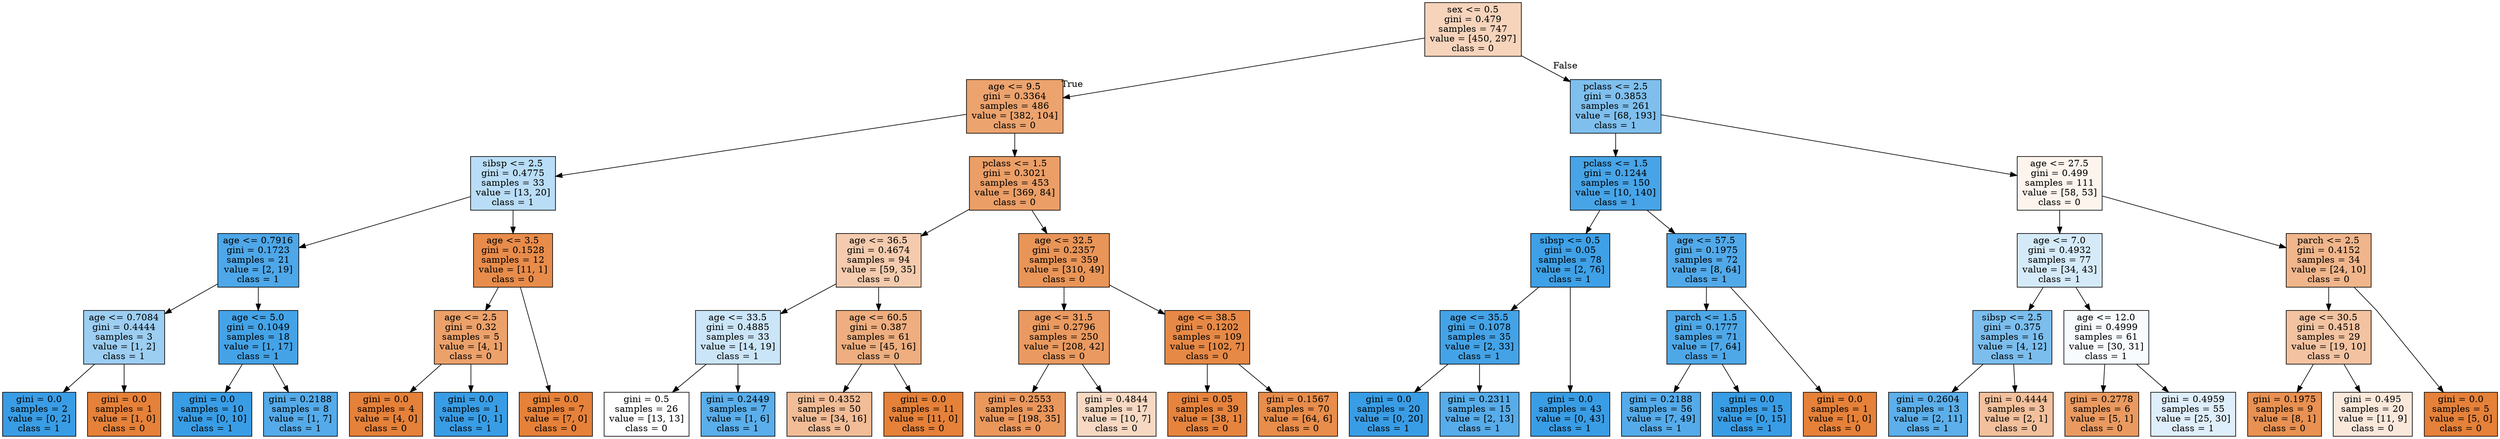 digraph Tree {
node [shape=box, style="filled", color="black"] ;
graph [ranksep=equally, splines=polyline] ;
0 [label="sex <= 0.5\ngini = 0.479\nsamples = 747\nvalue = [450, 297]\nclass = 0", fillcolor="#e5813957"] ;
1 [label="age <= 9.5\ngini = 0.3364\nsamples = 486\nvalue = [382, 104]\nclass = 0", fillcolor="#e58139ba"] ;
0 -> 1 [labeldistance=2.5, labelangle=45, headlabel="True"] ;
2 [label="sibsp <= 2.5\ngini = 0.4775\nsamples = 33\nvalue = [13, 20]\nclass = 1", fillcolor="#399de559"] ;
1 -> 2 ;
3 [label="age <= 0.7916\ngini = 0.1723\nsamples = 21\nvalue = [2, 19]\nclass = 1", fillcolor="#399de5e4"] ;
2 -> 3 ;
4 [label="age <= 0.7084\ngini = 0.4444\nsamples = 3\nvalue = [1, 2]\nclass = 1", fillcolor="#399de57f"] ;
3 -> 4 ;
5 [label="gini = 0.0\nsamples = 2\nvalue = [0, 2]\nclass = 1", fillcolor="#399de5ff"] ;
4 -> 5 ;
6 [label="gini = 0.0\nsamples = 1\nvalue = [1, 0]\nclass = 0", fillcolor="#e58139ff"] ;
4 -> 6 ;
7 [label="age <= 5.0\ngini = 0.1049\nsamples = 18\nvalue = [1, 17]\nclass = 1", fillcolor="#399de5f0"] ;
3 -> 7 ;
8 [label="gini = 0.0\nsamples = 10\nvalue = [0, 10]\nclass = 1", fillcolor="#399de5ff"] ;
7 -> 8 ;
9 [label="gini = 0.2188\nsamples = 8\nvalue = [1, 7]\nclass = 1", fillcolor="#399de5db"] ;
7 -> 9 ;
10 [label="age <= 3.5\ngini = 0.1528\nsamples = 12\nvalue = [11, 1]\nclass = 0", fillcolor="#e58139e8"] ;
2 -> 10 ;
11 [label="age <= 2.5\ngini = 0.32\nsamples = 5\nvalue = [4, 1]\nclass = 0", fillcolor="#e58139bf"] ;
10 -> 11 ;
12 [label="gini = 0.0\nsamples = 4\nvalue = [4, 0]\nclass = 0", fillcolor="#e58139ff"] ;
11 -> 12 ;
13 [label="gini = 0.0\nsamples = 1\nvalue = [0, 1]\nclass = 1", fillcolor="#399de5ff"] ;
11 -> 13 ;
14 [label="gini = 0.0\nsamples = 7\nvalue = [7, 0]\nclass = 0", fillcolor="#e58139ff"] ;
10 -> 14 ;
15 [label="pclass <= 1.5\ngini = 0.3021\nsamples = 453\nvalue = [369, 84]\nclass = 0", fillcolor="#e58139c5"] ;
1 -> 15 ;
16 [label="age <= 36.5\ngini = 0.4674\nsamples = 94\nvalue = [59, 35]\nclass = 0", fillcolor="#e5813968"] ;
15 -> 16 ;
17 [label="age <= 33.5\ngini = 0.4885\nsamples = 33\nvalue = [14, 19]\nclass = 1", fillcolor="#399de543"] ;
16 -> 17 ;
18 [label="gini = 0.5\nsamples = 26\nvalue = [13, 13]\nclass = 0", fillcolor="#e5813900"] ;
17 -> 18 ;
19 [label="gini = 0.2449\nsamples = 7\nvalue = [1, 6]\nclass = 1", fillcolor="#399de5d4"] ;
17 -> 19 ;
20 [label="age <= 60.5\ngini = 0.387\nsamples = 61\nvalue = [45, 16]\nclass = 0", fillcolor="#e58139a4"] ;
16 -> 20 ;
21 [label="gini = 0.4352\nsamples = 50\nvalue = [34, 16]\nclass = 0", fillcolor="#e5813987"] ;
20 -> 21 ;
22 [label="gini = 0.0\nsamples = 11\nvalue = [11, 0]\nclass = 0", fillcolor="#e58139ff"] ;
20 -> 22 ;
23 [label="age <= 32.5\ngini = 0.2357\nsamples = 359\nvalue = [310, 49]\nclass = 0", fillcolor="#e58139d7"] ;
15 -> 23 ;
24 [label="age <= 31.5\ngini = 0.2796\nsamples = 250\nvalue = [208, 42]\nclass = 0", fillcolor="#e58139cc"] ;
23 -> 24 ;
25 [label="gini = 0.2553\nsamples = 233\nvalue = [198, 35]\nclass = 0", fillcolor="#e58139d2"] ;
24 -> 25 ;
26 [label="gini = 0.4844\nsamples = 17\nvalue = [10, 7]\nclass = 0", fillcolor="#e581394d"] ;
24 -> 26 ;
27 [label="age <= 38.5\ngini = 0.1202\nsamples = 109\nvalue = [102, 7]\nclass = 0", fillcolor="#e58139ee"] ;
23 -> 27 ;
28 [label="gini = 0.05\nsamples = 39\nvalue = [38, 1]\nclass = 0", fillcolor="#e58139f8"] ;
27 -> 28 ;
29 [label="gini = 0.1567\nsamples = 70\nvalue = [64, 6]\nclass = 0", fillcolor="#e58139e7"] ;
27 -> 29 ;
30 [label="pclass <= 2.5\ngini = 0.3853\nsamples = 261\nvalue = [68, 193]\nclass = 1", fillcolor="#399de5a5"] ;
0 -> 30 [labeldistance=2.5, labelangle=-45, headlabel="False"] ;
31 [label="pclass <= 1.5\ngini = 0.1244\nsamples = 150\nvalue = [10, 140]\nclass = 1", fillcolor="#399de5ed"] ;
30 -> 31 ;
32 [label="sibsp <= 0.5\ngini = 0.05\nsamples = 78\nvalue = [2, 76]\nclass = 1", fillcolor="#399de5f8"] ;
31 -> 32 ;
33 [label="age <= 35.5\ngini = 0.1078\nsamples = 35\nvalue = [2, 33]\nclass = 1", fillcolor="#399de5f0"] ;
32 -> 33 ;
34 [label="gini = 0.0\nsamples = 20\nvalue = [0, 20]\nclass = 1", fillcolor="#399de5ff"] ;
33 -> 34 ;
35 [label="gini = 0.2311\nsamples = 15\nvalue = [2, 13]\nclass = 1", fillcolor="#399de5d8"] ;
33 -> 35 ;
36 [label="gini = 0.0\nsamples = 43\nvalue = [0, 43]\nclass = 1", fillcolor="#399de5ff"] ;
32 -> 36 ;
37 [label="age <= 57.5\ngini = 0.1975\nsamples = 72\nvalue = [8, 64]\nclass = 1", fillcolor="#399de5df"] ;
31 -> 37 ;
38 [label="parch <= 1.5\ngini = 0.1777\nsamples = 71\nvalue = [7, 64]\nclass = 1", fillcolor="#399de5e3"] ;
37 -> 38 ;
39 [label="gini = 0.2188\nsamples = 56\nvalue = [7, 49]\nclass = 1", fillcolor="#399de5db"] ;
38 -> 39 ;
40 [label="gini = 0.0\nsamples = 15\nvalue = [0, 15]\nclass = 1", fillcolor="#399de5ff"] ;
38 -> 40 ;
41 [label="gini = 0.0\nsamples = 1\nvalue = [1, 0]\nclass = 0", fillcolor="#e58139ff"] ;
37 -> 41 ;
42 [label="age <= 27.5\ngini = 0.499\nsamples = 111\nvalue = [58, 53]\nclass = 0", fillcolor="#e5813916"] ;
30 -> 42 ;
43 [label="age <= 7.0\ngini = 0.4932\nsamples = 77\nvalue = [34, 43]\nclass = 1", fillcolor="#399de535"] ;
42 -> 43 ;
44 [label="sibsp <= 2.5\ngini = 0.375\nsamples = 16\nvalue = [4, 12]\nclass = 1", fillcolor="#399de5aa"] ;
43 -> 44 ;
45 [label="gini = 0.2604\nsamples = 13\nvalue = [2, 11]\nclass = 1", fillcolor="#399de5d1"] ;
44 -> 45 ;
46 [label="gini = 0.4444\nsamples = 3\nvalue = [2, 1]\nclass = 0", fillcolor="#e581397f"] ;
44 -> 46 ;
47 [label="age <= 12.0\ngini = 0.4999\nsamples = 61\nvalue = [30, 31]\nclass = 1", fillcolor="#399de508"] ;
43 -> 47 ;
48 [label="gini = 0.2778\nsamples = 6\nvalue = [5, 1]\nclass = 0", fillcolor="#e58139cc"] ;
47 -> 48 ;
49 [label="gini = 0.4959\nsamples = 55\nvalue = [25, 30]\nclass = 1", fillcolor="#399de52a"] ;
47 -> 49 ;
50 [label="parch <= 2.5\ngini = 0.4152\nsamples = 34\nvalue = [24, 10]\nclass = 0", fillcolor="#e5813995"] ;
42 -> 50 ;
51 [label="age <= 30.5\ngini = 0.4518\nsamples = 29\nvalue = [19, 10]\nclass = 0", fillcolor="#e5813979"] ;
50 -> 51 ;
52 [label="gini = 0.1975\nsamples = 9\nvalue = [8, 1]\nclass = 0", fillcolor="#e58139df"] ;
51 -> 52 ;
53 [label="gini = 0.495\nsamples = 20\nvalue = [11, 9]\nclass = 0", fillcolor="#e581392e"] ;
51 -> 53 ;
54 [label="gini = 0.0\nsamples = 5\nvalue = [5, 0]\nclass = 0", fillcolor="#e58139ff"] ;
50 -> 54 ;
{rank=same ; 0} ;
{rank=same ; 1; 30} ;
{rank=same ; 2; 15; 31; 42} ;
{rank=same ; 3; 10; 16; 23; 32; 37; 43; 50} ;
{rank=same ; 4; 7; 11; 17; 20; 24; 27; 33; 38; 44; 47; 51} ;
{rank=same ; 5; 6; 8; 9; 12; 13; 14; 18; 19; 21; 22; 25; 26; 28; 29; 34; 35; 36; 39; 40; 41; 45; 46; 48; 49; 52; 53; 54} ;
}